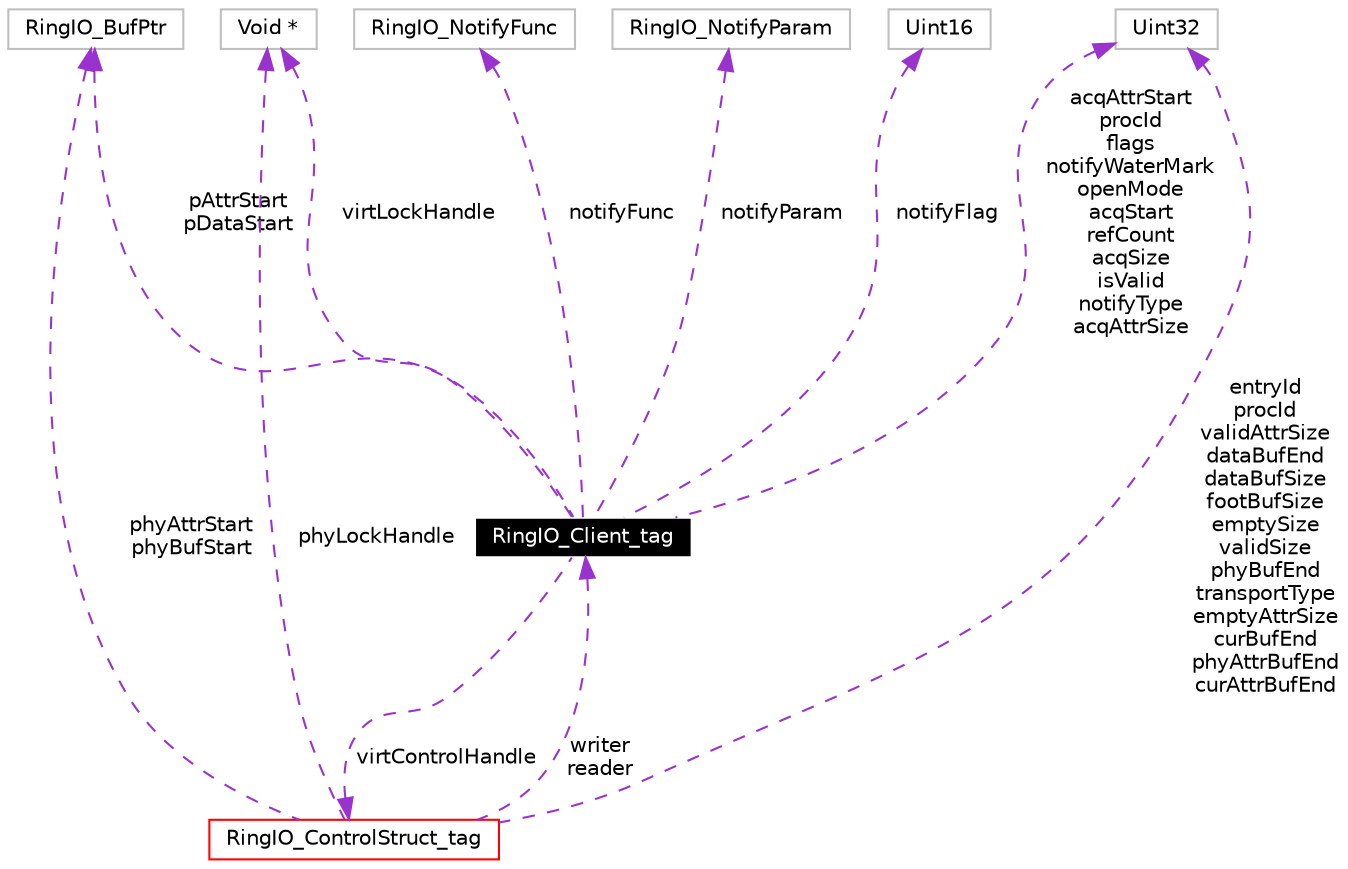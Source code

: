 digraph G
{
  edge [fontname="Helvetica",fontsize=10,labelfontname="Helvetica",labelfontsize=10];
  node [fontname="Helvetica",fontsize=10,shape=record];
  Node1 [label="RingIO_Client_tag",height=0.2,width=0.4,color="white", fillcolor="black", style="filled" fontcolor="white"];
  Node2 -> Node1 [dir=back,color="darkorchid3",fontsize=10,style="dashed",label="pAttrStart\npDataStart",fontname="Helvetica"];
  Node2 [label="RingIO_BufPtr",height=0.2,width=0.4,color="grey75", fillcolor="white", style="filled"];
  Node3 -> Node1 [dir=back,color="darkorchid3",fontsize=10,style="dashed",label="notifyParam",fontname="Helvetica"];
  Node3 [label="RingIO_NotifyParam",height=0.2,width=0.4,color="grey75", fillcolor="white", style="filled"];
  Node4 -> Node1 [dir=back,color="darkorchid3",fontsize=10,style="dashed",label="acqAttrStart\nprocId\nflags\nnotifyWaterMark\nopenMode\nacqStart\nrefCount\nacqSize\nisValid\nnotifyType\nacqAttrSize",fontname="Helvetica"];
  Node4 [label="Uint32",height=0.2,width=0.4,color="grey75", fillcolor="white", style="filled"];
  Node5 -> Node1 [dir=back,color="darkorchid3",fontsize=10,style="dashed",label="notifyFunc",fontname="Helvetica"];
  Node5 [label="RingIO_NotifyFunc",height=0.2,width=0.4,color="grey75", fillcolor="white", style="filled"];
  Node6 -> Node1 [dir=back,color="darkorchid3",fontsize=10,style="dashed",label="virtLockHandle",fontname="Helvetica"];
  Node6 [label="Void *",height=0.2,width=0.4,color="grey75", fillcolor="white", style="filled"];
  Node7 -> Node1 [dir=back,color="darkorchid3",fontsize=10,style="dashed",label="notifyFlag",fontname="Helvetica"];
  Node7 [label="Uint16",height=0.2,width=0.4,color="grey75", fillcolor="white", style="filled"];
  Node8 -> Node1 [dir=back,color="darkorchid3",fontsize=10,style="dashed",label="virtControlHandle",fontname="Helvetica"];
  Node8 [label="RingIO_ControlStruct_tag",height=0.2,width=0.4,color="red", fillcolor="white", style="filled",URL="$structRingIO__ControlStruct__tag.html"];
  Node2 -> Node8 [dir=back,color="darkorchid3",fontsize=10,style="dashed",label="phyAttrStart\nphyBufStart",fontname="Helvetica"];
  Node1 -> Node8 [dir=back,color="darkorchid3",fontsize=10,style="dashed",label="writer\nreader",fontname="Helvetica"];
  Node4 -> Node8 [dir=back,color="darkorchid3",fontsize=10,style="dashed",label="entryId\nprocId\nvalidAttrSize\ndataBufEnd\ndataBufSize\nfootBufSize\nemptySize\nvalidSize\nphyBufEnd\ntransportType\nemptyAttrSize\ncurBufEnd\nphyAttrBufEnd\ncurAttrBufEnd",fontname="Helvetica"];
  Node6 -> Node8 [dir=back,color="darkorchid3",fontsize=10,style="dashed",label="phyLockHandle",fontname="Helvetica"];
}
